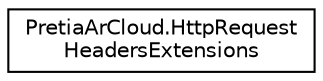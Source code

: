 digraph "Graphical Class Hierarchy"
{
 // LATEX_PDF_SIZE
  edge [fontname="Helvetica",fontsize="10",labelfontname="Helvetica",labelfontsize="10"];
  node [fontname="Helvetica",fontsize="10",shape=record];
  rankdir="LR";
  Node0 [label="PretiaArCloud.HttpRequest\lHeadersExtensions",height=0.2,width=0.4,color="black", fillcolor="white", style="filled",URL="$classPretiaArCloud_1_1HttpRequestHeadersExtensions.html",tooltip=" "];
}
